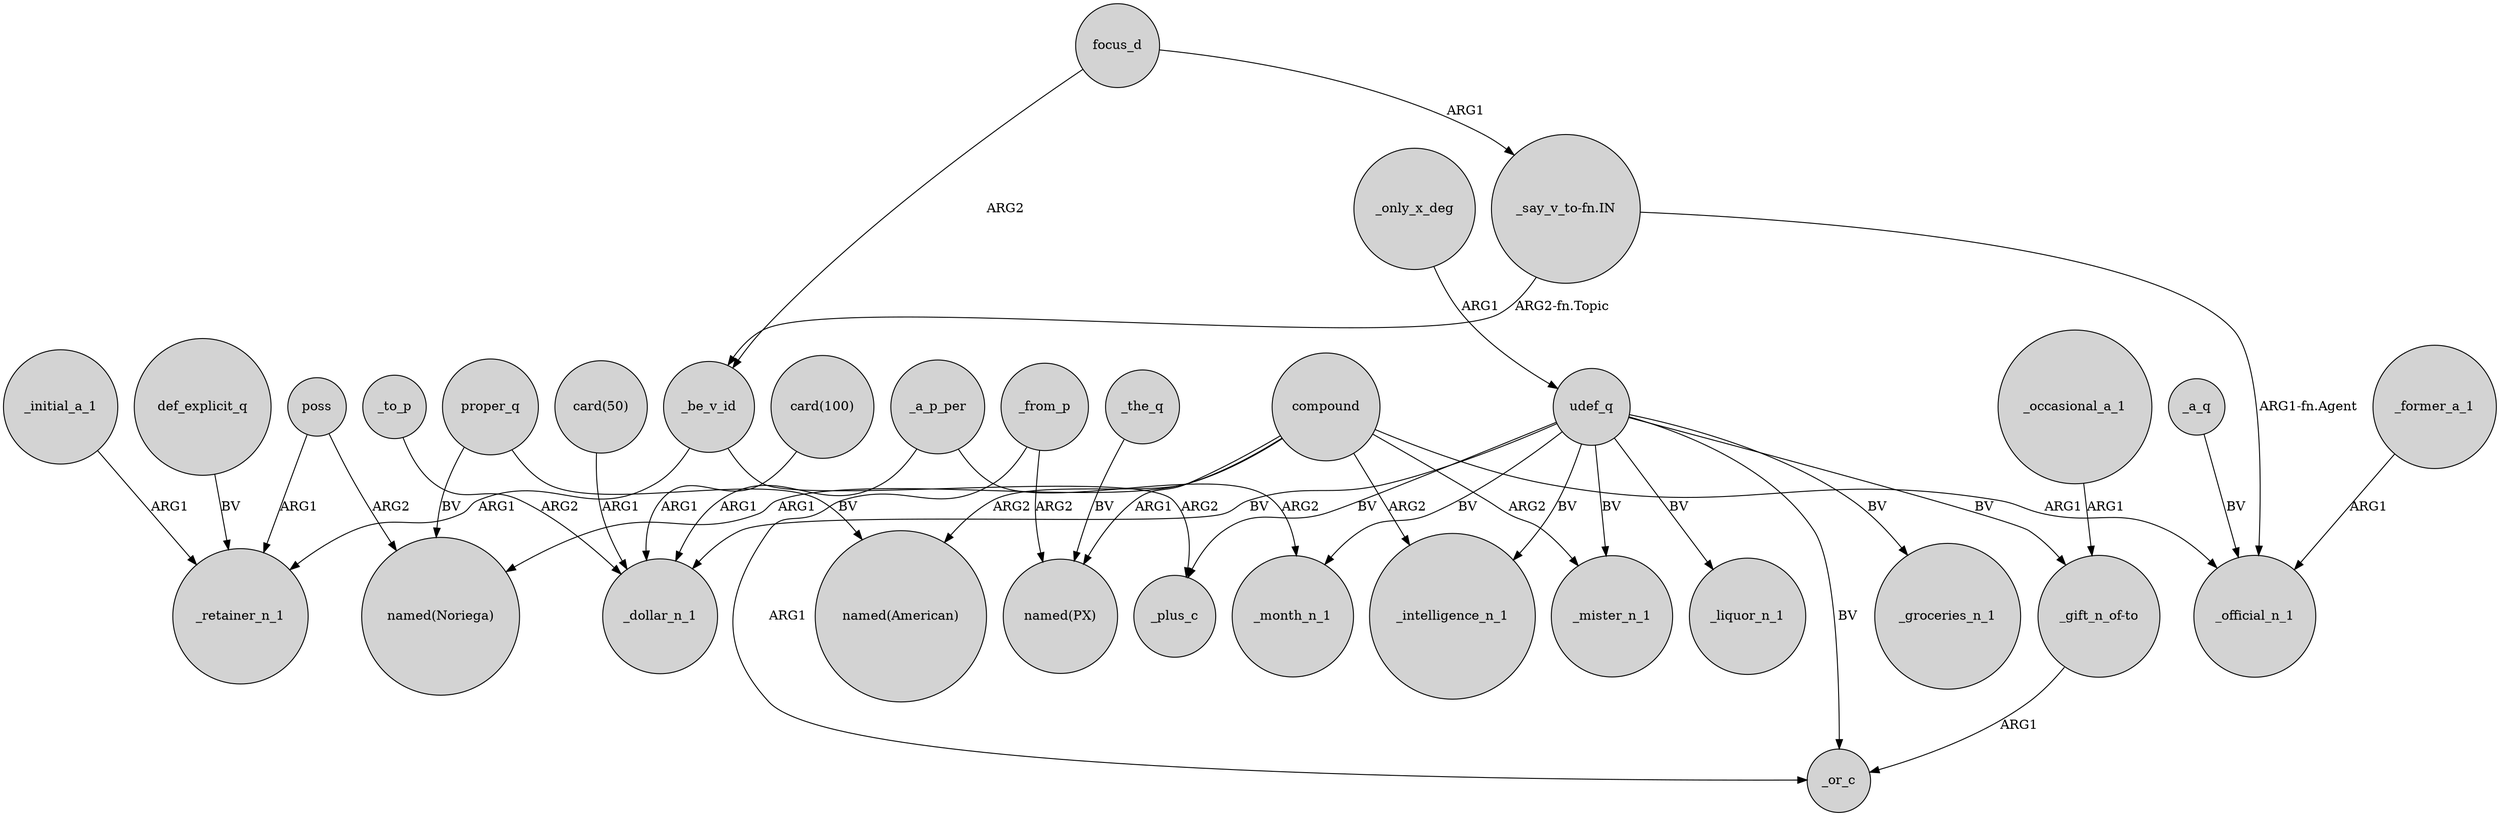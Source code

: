 digraph {
	node [shape=circle style=filled]
	focus_d -> _be_v_id [label=ARG2]
	_only_x_deg -> udef_q [label=ARG1]
	compound -> _intelligence_n_1 [label=ARG2]
	_to_p -> _dollar_n_1 [label=ARG2]
	proper_q -> "named(American)" [label=BV]
	_former_a_1 -> _official_n_1 [label=ARG1]
	_a_p_per -> _month_n_1 [label=ARG2]
	"card(50)" -> _dollar_n_1 [label=ARG1]
	compound -> _mister_n_1 [label=ARG2]
	"_say_v_to-fn.IN" -> _official_n_1 [label="ARG1-fn.Agent"]
	udef_q -> _mister_n_1 [label=BV]
	_initial_a_1 -> _retainer_n_1 [label=ARG1]
	udef_q -> _plus_c [label=BV]
	_be_v_id -> _plus_c [label=ARG2]
	udef_q -> "_gift_n_of-to" [label=BV]
	"card(100)" -> _dollar_n_1 [label=ARG1]
	udef_q -> _or_c [label=BV]
	udef_q -> _month_n_1 [label=BV]
	compound -> "named(PX)" [label=ARG1]
	proper_q -> "named(Noriega)" [label=BV]
	compound -> "named(American)" [label=ARG2]
	_the_q -> "named(PX)" [label=BV]
	"_say_v_to-fn.IN" -> _be_v_id [label="ARG2-fn.Topic"]
	udef_q -> _groceries_n_1 [label=BV]
	_a_p_per -> _dollar_n_1 [label=ARG1]
	"_gift_n_of-to" -> _or_c [label=ARG1]
	_from_p -> _or_c [label=ARG1]
	_a_q -> _official_n_1 [label=BV]
	compound -> "named(Noriega)" [label=ARG1]
	udef_q -> _intelligence_n_1 [label=BV]
	poss -> _retainer_n_1 [label=ARG1]
	compound -> _official_n_1 [label=ARG1]
	def_explicit_q -> _retainer_n_1 [label=BV]
	_be_v_id -> _retainer_n_1 [label=ARG1]
	udef_q -> _liquor_n_1 [label=BV]
	_occasional_a_1 -> "_gift_n_of-to" [label=ARG1]
	poss -> "named(Noriega)" [label=ARG2]
	_from_p -> "named(PX)" [label=ARG2]
	udef_q -> _dollar_n_1 [label=BV]
	focus_d -> "_say_v_to-fn.IN" [label=ARG1]
}
